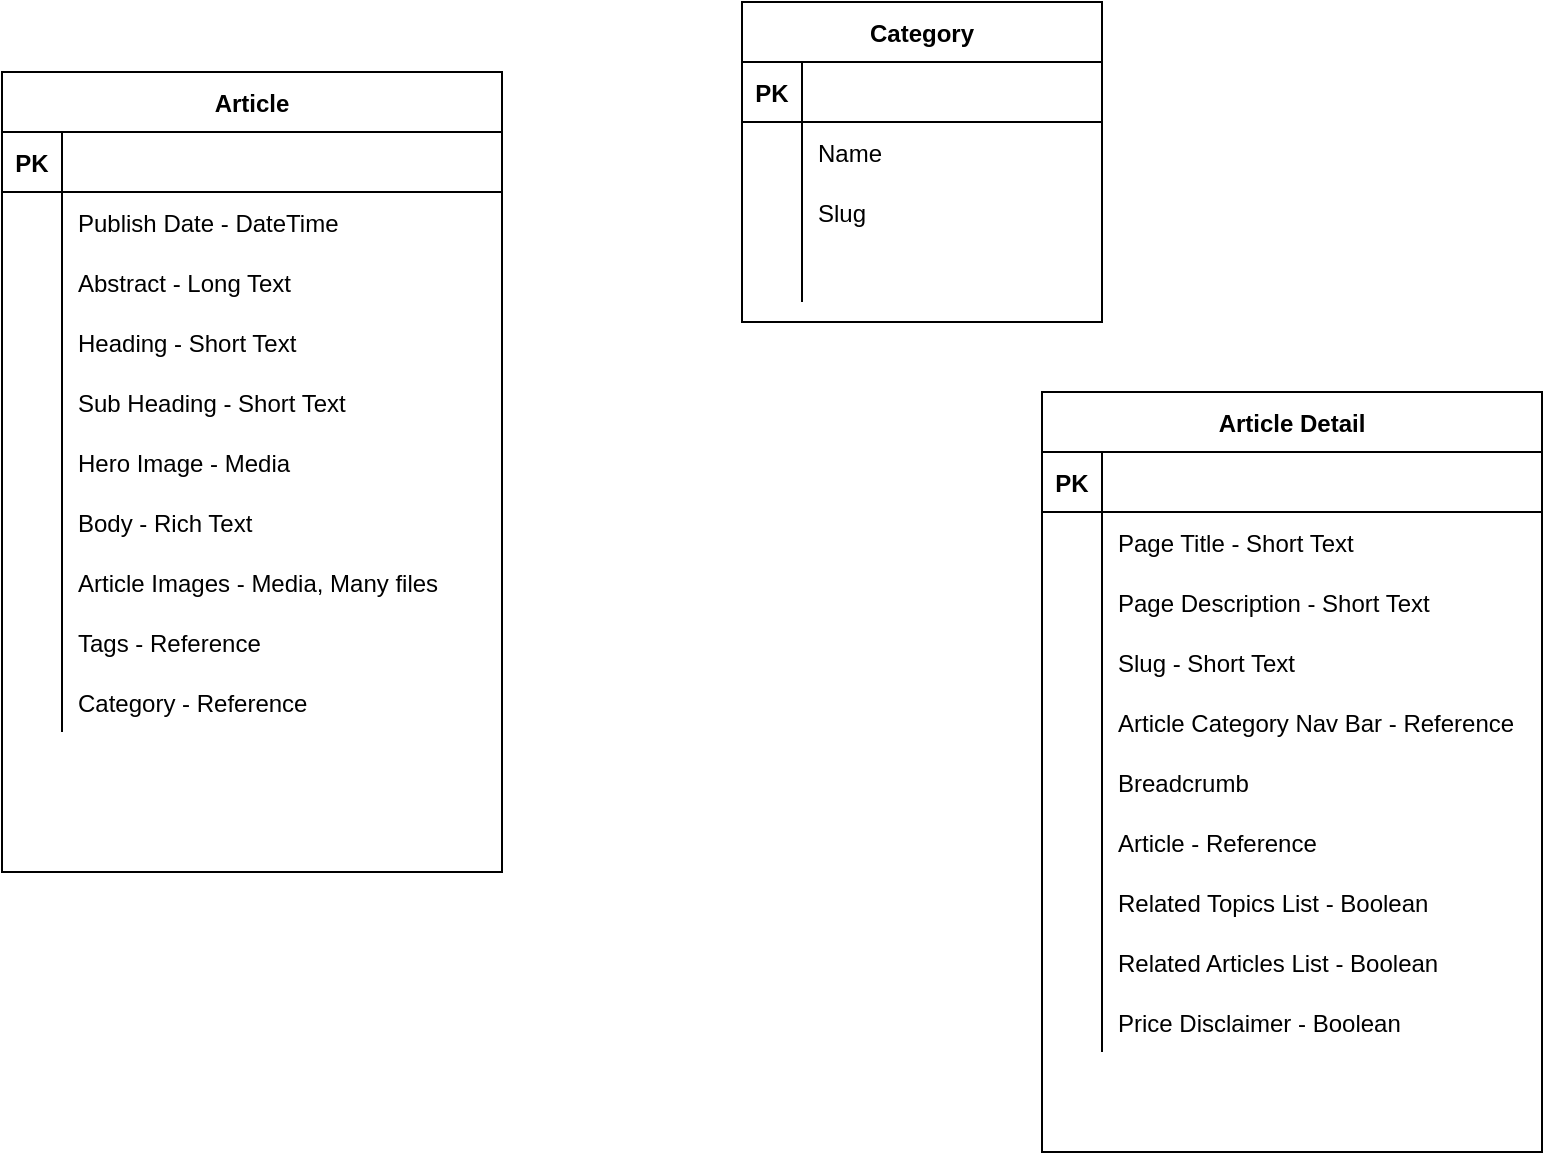 <mxfile version="14.2.9" type="github">
  <diagram id="R2lEEEUBdFMjLlhIrx00" name="Current model">
    <mxGraphModel dx="1038" dy="547" grid="1" gridSize="10" guides="1" tooltips="1" connect="1" arrows="1" fold="1" page="1" pageScale="1" pageWidth="1654" pageHeight="2336" math="0" shadow="0" extFonts="Permanent Marker^https://fonts.googleapis.com/css?family=Permanent+Marker">
      <root>
        <mxCell id="0" />
        <mxCell id="1" parent="0" />
        <mxCell id="C-vyLk0tnHw3VtMMgP7b-23" value="Article" style="shape=table;startSize=30;container=1;collapsible=1;childLayout=tableLayout;fixedRows=1;rowLines=0;fontStyle=1;align=center;resizeLast=1;" parent="1" vertex="1">
          <mxGeometry x="490" y="390" width="250" height="400" as="geometry" />
        </mxCell>
        <mxCell id="C-vyLk0tnHw3VtMMgP7b-24" value="" style="shape=partialRectangle;collapsible=0;dropTarget=0;pointerEvents=0;fillColor=none;points=[[0,0.5],[1,0.5]];portConstraint=eastwest;top=0;left=0;right=0;bottom=1;" parent="C-vyLk0tnHw3VtMMgP7b-23" vertex="1">
          <mxGeometry y="30" width="250" height="30" as="geometry" />
        </mxCell>
        <mxCell id="C-vyLk0tnHw3VtMMgP7b-25" value="PK" style="shape=partialRectangle;overflow=hidden;connectable=0;fillColor=none;top=0;left=0;bottom=0;right=0;fontStyle=1;" parent="C-vyLk0tnHw3VtMMgP7b-24" vertex="1">
          <mxGeometry width="30" height="30" as="geometry" />
        </mxCell>
        <mxCell id="C-vyLk0tnHw3VtMMgP7b-26" value="" style="shape=partialRectangle;overflow=hidden;connectable=0;fillColor=none;top=0;left=0;bottom=0;right=0;align=left;spacingLeft=6;fontStyle=5;" parent="C-vyLk0tnHw3VtMMgP7b-24" vertex="1">
          <mxGeometry x="30" width="220" height="30" as="geometry" />
        </mxCell>
        <mxCell id="gIuXTCQ8XpXVERmAETzY-20" value="" style="shape=partialRectangle;collapsible=0;dropTarget=0;pointerEvents=0;fillColor=none;points=[[0,0.5],[1,0.5]];portConstraint=eastwest;top=0;left=0;right=0;bottom=0;" vertex="1" parent="C-vyLk0tnHw3VtMMgP7b-23">
          <mxGeometry y="60" width="250" height="30" as="geometry" />
        </mxCell>
        <mxCell id="gIuXTCQ8XpXVERmAETzY-21" value="" style="shape=partialRectangle;overflow=hidden;connectable=0;fillColor=none;top=0;left=0;bottom=0;right=0;" vertex="1" parent="gIuXTCQ8XpXVERmAETzY-20">
          <mxGeometry width="30" height="30" as="geometry" />
        </mxCell>
        <mxCell id="gIuXTCQ8XpXVERmAETzY-22" value="Publish Date - DateTime" style="shape=partialRectangle;overflow=hidden;connectable=0;fillColor=none;top=0;left=0;bottom=0;right=0;align=left;spacingLeft=6;" vertex="1" parent="gIuXTCQ8XpXVERmAETzY-20">
          <mxGeometry x="30" width="220" height="30" as="geometry" />
        </mxCell>
        <mxCell id="gIuXTCQ8XpXVERmAETzY-17" value="" style="shape=partialRectangle;collapsible=0;dropTarget=0;pointerEvents=0;fillColor=none;points=[[0,0.5],[1,0.5]];portConstraint=eastwest;top=0;left=0;right=0;bottom=0;" vertex="1" parent="C-vyLk0tnHw3VtMMgP7b-23">
          <mxGeometry y="90" width="250" height="30" as="geometry" />
        </mxCell>
        <mxCell id="gIuXTCQ8XpXVERmAETzY-18" value="" style="shape=partialRectangle;overflow=hidden;connectable=0;fillColor=none;top=0;left=0;bottom=0;right=0;" vertex="1" parent="gIuXTCQ8XpXVERmAETzY-17">
          <mxGeometry width="30" height="30" as="geometry" />
        </mxCell>
        <mxCell id="gIuXTCQ8XpXVERmAETzY-19" value="Abstract - Long Text" style="shape=partialRectangle;overflow=hidden;connectable=0;fillColor=none;top=0;left=0;bottom=0;right=0;align=left;spacingLeft=6;" vertex="1" parent="gIuXTCQ8XpXVERmAETzY-17">
          <mxGeometry x="30" width="220" height="30" as="geometry" />
        </mxCell>
        <mxCell id="gIuXTCQ8XpXVERmAETzY-23" value="" style="shape=partialRectangle;collapsible=0;dropTarget=0;pointerEvents=0;fillColor=none;points=[[0,0.5],[1,0.5]];portConstraint=eastwest;top=0;left=0;right=0;bottom=0;" vertex="1" parent="C-vyLk0tnHw3VtMMgP7b-23">
          <mxGeometry y="120" width="250" height="30" as="geometry" />
        </mxCell>
        <mxCell id="gIuXTCQ8XpXVERmAETzY-24" value="" style="shape=partialRectangle;overflow=hidden;connectable=0;fillColor=none;top=0;left=0;bottom=0;right=0;" vertex="1" parent="gIuXTCQ8XpXVERmAETzY-23">
          <mxGeometry width="30" height="30" as="geometry" />
        </mxCell>
        <mxCell id="gIuXTCQ8XpXVERmAETzY-25" value="Heading - Short Text" style="shape=partialRectangle;overflow=hidden;connectable=0;fillColor=none;top=0;left=0;bottom=0;right=0;align=left;spacingLeft=6;" vertex="1" parent="gIuXTCQ8XpXVERmAETzY-23">
          <mxGeometry x="30" width="220" height="30" as="geometry" />
        </mxCell>
        <mxCell id="gIuXTCQ8XpXVERmAETzY-26" value="" style="shape=partialRectangle;collapsible=0;dropTarget=0;pointerEvents=0;fillColor=none;points=[[0,0.5],[1,0.5]];portConstraint=eastwest;top=0;left=0;right=0;bottom=0;" vertex="1" parent="C-vyLk0tnHw3VtMMgP7b-23">
          <mxGeometry y="150" width="250" height="30" as="geometry" />
        </mxCell>
        <mxCell id="gIuXTCQ8XpXVERmAETzY-27" value="" style="shape=partialRectangle;overflow=hidden;connectable=0;fillColor=none;top=0;left=0;bottom=0;right=0;" vertex="1" parent="gIuXTCQ8XpXVERmAETzY-26">
          <mxGeometry width="30" height="30" as="geometry" />
        </mxCell>
        <mxCell id="gIuXTCQ8XpXVERmAETzY-28" value="Sub Heading - Short Text" style="shape=partialRectangle;overflow=hidden;connectable=0;fillColor=none;top=0;left=0;bottom=0;right=0;align=left;spacingLeft=6;" vertex="1" parent="gIuXTCQ8XpXVERmAETzY-26">
          <mxGeometry x="30" width="220" height="30" as="geometry" />
        </mxCell>
        <mxCell id="gIuXTCQ8XpXVERmAETzY-29" value="" style="shape=partialRectangle;collapsible=0;dropTarget=0;pointerEvents=0;fillColor=none;points=[[0,0.5],[1,0.5]];portConstraint=eastwest;top=0;left=0;right=0;bottom=0;" vertex="1" parent="C-vyLk0tnHw3VtMMgP7b-23">
          <mxGeometry y="180" width="250" height="30" as="geometry" />
        </mxCell>
        <mxCell id="gIuXTCQ8XpXVERmAETzY-30" value="" style="shape=partialRectangle;overflow=hidden;connectable=0;fillColor=none;top=0;left=0;bottom=0;right=0;" vertex="1" parent="gIuXTCQ8XpXVERmAETzY-29">
          <mxGeometry width="30" height="30" as="geometry" />
        </mxCell>
        <mxCell id="gIuXTCQ8XpXVERmAETzY-31" value="Hero Image - Media" style="shape=partialRectangle;overflow=hidden;connectable=0;fillColor=none;top=0;left=0;bottom=0;right=0;align=left;spacingLeft=6;" vertex="1" parent="gIuXTCQ8XpXVERmAETzY-29">
          <mxGeometry x="30" width="220" height="30" as="geometry" />
        </mxCell>
        <mxCell id="gIuXTCQ8XpXVERmAETzY-32" value="" style="shape=partialRectangle;collapsible=0;dropTarget=0;pointerEvents=0;fillColor=none;points=[[0,0.5],[1,0.5]];portConstraint=eastwest;top=0;left=0;right=0;bottom=0;" vertex="1" parent="C-vyLk0tnHw3VtMMgP7b-23">
          <mxGeometry y="210" width="250" height="30" as="geometry" />
        </mxCell>
        <mxCell id="gIuXTCQ8XpXVERmAETzY-33" value="" style="shape=partialRectangle;overflow=hidden;connectable=0;fillColor=none;top=0;left=0;bottom=0;right=0;" vertex="1" parent="gIuXTCQ8XpXVERmAETzY-32">
          <mxGeometry width="30" height="30" as="geometry" />
        </mxCell>
        <mxCell id="gIuXTCQ8XpXVERmAETzY-34" value="Body - Rich Text" style="shape=partialRectangle;overflow=hidden;connectable=0;fillColor=none;top=0;left=0;bottom=0;right=0;align=left;spacingLeft=6;" vertex="1" parent="gIuXTCQ8XpXVERmAETzY-32">
          <mxGeometry x="30" width="220" height="30" as="geometry" />
        </mxCell>
        <mxCell id="gIuXTCQ8XpXVERmAETzY-35" value="" style="shape=partialRectangle;collapsible=0;dropTarget=0;pointerEvents=0;fillColor=none;points=[[0,0.5],[1,0.5]];portConstraint=eastwest;top=0;left=0;right=0;bottom=0;" vertex="1" parent="C-vyLk0tnHw3VtMMgP7b-23">
          <mxGeometry y="240" width="250" height="30" as="geometry" />
        </mxCell>
        <mxCell id="gIuXTCQ8XpXVERmAETzY-36" value="" style="shape=partialRectangle;overflow=hidden;connectable=0;fillColor=none;top=0;left=0;bottom=0;right=0;" vertex="1" parent="gIuXTCQ8XpXVERmAETzY-35">
          <mxGeometry width="30" height="30" as="geometry" />
        </mxCell>
        <mxCell id="gIuXTCQ8XpXVERmAETzY-37" value="Article Images - Media, Many files" style="shape=partialRectangle;overflow=hidden;connectable=0;fillColor=none;top=0;left=0;bottom=0;right=0;align=left;spacingLeft=6;" vertex="1" parent="gIuXTCQ8XpXVERmAETzY-35">
          <mxGeometry x="30" width="220" height="30" as="geometry" />
        </mxCell>
        <mxCell id="gIuXTCQ8XpXVERmAETzY-38" value="" style="shape=partialRectangle;collapsible=0;dropTarget=0;pointerEvents=0;fillColor=none;points=[[0,0.5],[1,0.5]];portConstraint=eastwest;top=0;left=0;right=0;bottom=0;" vertex="1" parent="C-vyLk0tnHw3VtMMgP7b-23">
          <mxGeometry y="270" width="250" height="30" as="geometry" />
        </mxCell>
        <mxCell id="gIuXTCQ8XpXVERmAETzY-39" value="" style="shape=partialRectangle;overflow=hidden;connectable=0;fillColor=none;top=0;left=0;bottom=0;right=0;" vertex="1" parent="gIuXTCQ8XpXVERmAETzY-38">
          <mxGeometry width="30" height="30" as="geometry" />
        </mxCell>
        <mxCell id="gIuXTCQ8XpXVERmAETzY-40" value="Tags - Reference" style="shape=partialRectangle;overflow=hidden;connectable=0;fillColor=none;top=0;left=0;bottom=0;right=0;align=left;spacingLeft=6;" vertex="1" parent="gIuXTCQ8XpXVERmAETzY-38">
          <mxGeometry x="30" width="220" height="30" as="geometry" />
        </mxCell>
        <mxCell id="C-vyLk0tnHw3VtMMgP7b-27" value="" style="shape=partialRectangle;collapsible=0;dropTarget=0;pointerEvents=0;fillColor=none;points=[[0,0.5],[1,0.5]];portConstraint=eastwest;top=0;left=0;right=0;bottom=0;" parent="C-vyLk0tnHw3VtMMgP7b-23" vertex="1">
          <mxGeometry y="300" width="250" height="30" as="geometry" />
        </mxCell>
        <mxCell id="C-vyLk0tnHw3VtMMgP7b-28" value="" style="shape=partialRectangle;overflow=hidden;connectable=0;fillColor=none;top=0;left=0;bottom=0;right=0;" parent="C-vyLk0tnHw3VtMMgP7b-27" vertex="1">
          <mxGeometry width="30" height="30" as="geometry" />
        </mxCell>
        <mxCell id="C-vyLk0tnHw3VtMMgP7b-29" value="Category - Reference" style="shape=partialRectangle;overflow=hidden;connectable=0;fillColor=none;top=0;left=0;bottom=0;right=0;align=left;spacingLeft=6;" parent="C-vyLk0tnHw3VtMMgP7b-27" vertex="1">
          <mxGeometry x="30" width="220" height="30" as="geometry" />
        </mxCell>
        <mxCell id="gIuXTCQ8XpXVERmAETzY-41" value="Article Detail" style="shape=table;startSize=30;container=1;collapsible=1;childLayout=tableLayout;fixedRows=1;rowLines=0;fontStyle=1;align=center;resizeLast=1;" vertex="1" parent="1">
          <mxGeometry x="1010" y="550" width="250" height="380" as="geometry" />
        </mxCell>
        <mxCell id="gIuXTCQ8XpXVERmAETzY-42" value="" style="shape=partialRectangle;collapsible=0;dropTarget=0;pointerEvents=0;fillColor=none;points=[[0,0.5],[1,0.5]];portConstraint=eastwest;top=0;left=0;right=0;bottom=1;" vertex="1" parent="gIuXTCQ8XpXVERmAETzY-41">
          <mxGeometry y="30" width="250" height="30" as="geometry" />
        </mxCell>
        <mxCell id="gIuXTCQ8XpXVERmAETzY-43" value="PK" style="shape=partialRectangle;overflow=hidden;connectable=0;fillColor=none;top=0;left=0;bottom=0;right=0;fontStyle=1;" vertex="1" parent="gIuXTCQ8XpXVERmAETzY-42">
          <mxGeometry width="30" height="30" as="geometry" />
        </mxCell>
        <mxCell id="gIuXTCQ8XpXVERmAETzY-44" value="" style="shape=partialRectangle;overflow=hidden;connectable=0;fillColor=none;top=0;left=0;bottom=0;right=0;align=left;spacingLeft=6;fontStyle=5;" vertex="1" parent="gIuXTCQ8XpXVERmAETzY-42">
          <mxGeometry x="30" width="220" height="30" as="geometry" />
        </mxCell>
        <mxCell id="gIuXTCQ8XpXVERmAETzY-45" value="" style="shape=partialRectangle;collapsible=0;dropTarget=0;pointerEvents=0;fillColor=none;points=[[0,0.5],[1,0.5]];portConstraint=eastwest;top=0;left=0;right=0;bottom=0;" vertex="1" parent="gIuXTCQ8XpXVERmAETzY-41">
          <mxGeometry y="60" width="250" height="30" as="geometry" />
        </mxCell>
        <mxCell id="gIuXTCQ8XpXVERmAETzY-46" value="" style="shape=partialRectangle;overflow=hidden;connectable=0;fillColor=none;top=0;left=0;bottom=0;right=0;" vertex="1" parent="gIuXTCQ8XpXVERmAETzY-45">
          <mxGeometry width="30" height="30" as="geometry" />
        </mxCell>
        <mxCell id="gIuXTCQ8XpXVERmAETzY-47" value="Page Title - Short Text" style="shape=partialRectangle;overflow=hidden;connectable=0;fillColor=none;top=0;left=0;bottom=0;right=0;align=left;spacingLeft=6;" vertex="1" parent="gIuXTCQ8XpXVERmAETzY-45">
          <mxGeometry x="30" width="220" height="30" as="geometry" />
        </mxCell>
        <mxCell id="gIuXTCQ8XpXVERmAETzY-48" value="" style="shape=partialRectangle;collapsible=0;dropTarget=0;pointerEvents=0;fillColor=none;points=[[0,0.5],[1,0.5]];portConstraint=eastwest;top=0;left=0;right=0;bottom=0;" vertex="1" parent="gIuXTCQ8XpXVERmAETzY-41">
          <mxGeometry y="90" width="250" height="30" as="geometry" />
        </mxCell>
        <mxCell id="gIuXTCQ8XpXVERmAETzY-49" value="" style="shape=partialRectangle;overflow=hidden;connectable=0;fillColor=none;top=0;left=0;bottom=0;right=0;" vertex="1" parent="gIuXTCQ8XpXVERmAETzY-48">
          <mxGeometry width="30" height="30" as="geometry" />
        </mxCell>
        <mxCell id="gIuXTCQ8XpXVERmAETzY-50" value="Page Description - Short Text" style="shape=partialRectangle;overflow=hidden;connectable=0;fillColor=none;top=0;left=0;bottom=0;right=0;align=left;spacingLeft=6;" vertex="1" parent="gIuXTCQ8XpXVERmAETzY-48">
          <mxGeometry x="30" width="220" height="30" as="geometry" />
        </mxCell>
        <mxCell id="gIuXTCQ8XpXVERmAETzY-51" value="" style="shape=partialRectangle;collapsible=0;dropTarget=0;pointerEvents=0;fillColor=none;points=[[0,0.5],[1,0.5]];portConstraint=eastwest;top=0;left=0;right=0;bottom=0;" vertex="1" parent="gIuXTCQ8XpXVERmAETzY-41">
          <mxGeometry y="120" width="250" height="30" as="geometry" />
        </mxCell>
        <mxCell id="gIuXTCQ8XpXVERmAETzY-52" value="" style="shape=partialRectangle;overflow=hidden;connectable=0;fillColor=none;top=0;left=0;bottom=0;right=0;" vertex="1" parent="gIuXTCQ8XpXVERmAETzY-51">
          <mxGeometry width="30" height="30" as="geometry" />
        </mxCell>
        <mxCell id="gIuXTCQ8XpXVERmAETzY-53" value="Slug - Short Text" style="shape=partialRectangle;overflow=hidden;connectable=0;fillColor=none;top=0;left=0;bottom=0;right=0;align=left;spacingLeft=6;" vertex="1" parent="gIuXTCQ8XpXVERmAETzY-51">
          <mxGeometry x="30" width="220" height="30" as="geometry" />
        </mxCell>
        <mxCell id="gIuXTCQ8XpXVERmAETzY-54" value="" style="shape=partialRectangle;collapsible=0;dropTarget=0;pointerEvents=0;fillColor=none;points=[[0,0.5],[1,0.5]];portConstraint=eastwest;top=0;left=0;right=0;bottom=0;" vertex="1" parent="gIuXTCQ8XpXVERmAETzY-41">
          <mxGeometry y="150" width="250" height="30" as="geometry" />
        </mxCell>
        <mxCell id="gIuXTCQ8XpXVERmAETzY-55" value="" style="shape=partialRectangle;overflow=hidden;connectable=0;fillColor=none;top=0;left=0;bottom=0;right=0;" vertex="1" parent="gIuXTCQ8XpXVERmAETzY-54">
          <mxGeometry width="30" height="30" as="geometry" />
        </mxCell>
        <mxCell id="gIuXTCQ8XpXVERmAETzY-56" value="Article Category Nav Bar - Reference" style="shape=partialRectangle;overflow=hidden;connectable=0;fillColor=none;top=0;left=0;bottom=0;right=0;align=left;spacingLeft=6;" vertex="1" parent="gIuXTCQ8XpXVERmAETzY-54">
          <mxGeometry x="30" width="220" height="30" as="geometry" />
        </mxCell>
        <mxCell id="gIuXTCQ8XpXVERmAETzY-57" value="" style="shape=partialRectangle;collapsible=0;dropTarget=0;pointerEvents=0;fillColor=none;points=[[0,0.5],[1,0.5]];portConstraint=eastwest;top=0;left=0;right=0;bottom=0;" vertex="1" parent="gIuXTCQ8XpXVERmAETzY-41">
          <mxGeometry y="180" width="250" height="30" as="geometry" />
        </mxCell>
        <mxCell id="gIuXTCQ8XpXVERmAETzY-58" value="" style="shape=partialRectangle;overflow=hidden;connectable=0;fillColor=none;top=0;left=0;bottom=0;right=0;" vertex="1" parent="gIuXTCQ8XpXVERmAETzY-57">
          <mxGeometry width="30" height="30" as="geometry" />
        </mxCell>
        <mxCell id="gIuXTCQ8XpXVERmAETzY-59" value="Breadcrumb" style="shape=partialRectangle;overflow=hidden;connectable=0;fillColor=none;top=0;left=0;bottom=0;right=0;align=left;spacingLeft=6;" vertex="1" parent="gIuXTCQ8XpXVERmAETzY-57">
          <mxGeometry x="30" width="220" height="30" as="geometry" />
        </mxCell>
        <mxCell id="gIuXTCQ8XpXVERmAETzY-60" value="" style="shape=partialRectangle;collapsible=0;dropTarget=0;pointerEvents=0;fillColor=none;points=[[0,0.5],[1,0.5]];portConstraint=eastwest;top=0;left=0;right=0;bottom=0;" vertex="1" parent="gIuXTCQ8XpXVERmAETzY-41">
          <mxGeometry y="210" width="250" height="30" as="geometry" />
        </mxCell>
        <mxCell id="gIuXTCQ8XpXVERmAETzY-61" value="" style="shape=partialRectangle;overflow=hidden;connectable=0;fillColor=none;top=0;left=0;bottom=0;right=0;" vertex="1" parent="gIuXTCQ8XpXVERmAETzY-60">
          <mxGeometry width="30" height="30" as="geometry" />
        </mxCell>
        <mxCell id="gIuXTCQ8XpXVERmAETzY-62" value="Article - Reference" style="shape=partialRectangle;overflow=hidden;connectable=0;fillColor=none;top=0;left=0;bottom=0;right=0;align=left;spacingLeft=6;" vertex="1" parent="gIuXTCQ8XpXVERmAETzY-60">
          <mxGeometry x="30" width="220" height="30" as="geometry" />
        </mxCell>
        <mxCell id="gIuXTCQ8XpXVERmAETzY-63" value="" style="shape=partialRectangle;collapsible=0;dropTarget=0;pointerEvents=0;fillColor=none;points=[[0,0.5],[1,0.5]];portConstraint=eastwest;top=0;left=0;right=0;bottom=0;" vertex="1" parent="gIuXTCQ8XpXVERmAETzY-41">
          <mxGeometry y="240" width="250" height="30" as="geometry" />
        </mxCell>
        <mxCell id="gIuXTCQ8XpXVERmAETzY-64" value="" style="shape=partialRectangle;overflow=hidden;connectable=0;fillColor=none;top=0;left=0;bottom=0;right=0;" vertex="1" parent="gIuXTCQ8XpXVERmAETzY-63">
          <mxGeometry width="30" height="30" as="geometry" />
        </mxCell>
        <mxCell id="gIuXTCQ8XpXVERmAETzY-65" value="Related Topics List - Boolean" style="shape=partialRectangle;overflow=hidden;connectable=0;fillColor=none;top=0;left=0;bottom=0;right=0;align=left;spacingLeft=6;" vertex="1" parent="gIuXTCQ8XpXVERmAETzY-63">
          <mxGeometry x="30" width="220" height="30" as="geometry" />
        </mxCell>
        <mxCell id="gIuXTCQ8XpXVERmAETzY-66" value="" style="shape=partialRectangle;collapsible=0;dropTarget=0;pointerEvents=0;fillColor=none;points=[[0,0.5],[1,0.5]];portConstraint=eastwest;top=0;left=0;right=0;bottom=0;" vertex="1" parent="gIuXTCQ8XpXVERmAETzY-41">
          <mxGeometry y="270" width="250" height="30" as="geometry" />
        </mxCell>
        <mxCell id="gIuXTCQ8XpXVERmAETzY-67" value="" style="shape=partialRectangle;overflow=hidden;connectable=0;fillColor=none;top=0;left=0;bottom=0;right=0;" vertex="1" parent="gIuXTCQ8XpXVERmAETzY-66">
          <mxGeometry width="30" height="30" as="geometry" />
        </mxCell>
        <mxCell id="gIuXTCQ8XpXVERmAETzY-68" value="Related Articles List - Boolean" style="shape=partialRectangle;overflow=hidden;connectable=0;fillColor=none;top=0;left=0;bottom=0;right=0;align=left;spacingLeft=6;" vertex="1" parent="gIuXTCQ8XpXVERmAETzY-66">
          <mxGeometry x="30" width="220" height="30" as="geometry" />
        </mxCell>
        <mxCell id="gIuXTCQ8XpXVERmAETzY-69" value="" style="shape=partialRectangle;collapsible=0;dropTarget=0;pointerEvents=0;fillColor=none;points=[[0,0.5],[1,0.5]];portConstraint=eastwest;top=0;left=0;right=0;bottom=0;" vertex="1" parent="gIuXTCQ8XpXVERmAETzY-41">
          <mxGeometry y="300" width="250" height="30" as="geometry" />
        </mxCell>
        <mxCell id="gIuXTCQ8XpXVERmAETzY-70" value="" style="shape=partialRectangle;overflow=hidden;connectable=0;fillColor=none;top=0;left=0;bottom=0;right=0;" vertex="1" parent="gIuXTCQ8XpXVERmAETzY-69">
          <mxGeometry width="30" height="30" as="geometry" />
        </mxCell>
        <mxCell id="gIuXTCQ8XpXVERmAETzY-71" value="Price Disclaimer - Boolean" style="shape=partialRectangle;overflow=hidden;connectable=0;fillColor=none;top=0;left=0;bottom=0;right=0;align=left;spacingLeft=6;" vertex="1" parent="gIuXTCQ8XpXVERmAETzY-69">
          <mxGeometry x="30" width="220" height="30" as="geometry" />
        </mxCell>
        <mxCell id="gIuXTCQ8XpXVERmAETzY-75" value="Category" style="shape=table;startSize=30;container=1;collapsible=1;childLayout=tableLayout;fixedRows=1;rowLines=0;fontStyle=1;align=center;resizeLast=1;" vertex="1" parent="1">
          <mxGeometry x="860" y="355" width="180" height="160" as="geometry" />
        </mxCell>
        <mxCell id="gIuXTCQ8XpXVERmAETzY-76" value="" style="shape=partialRectangle;collapsible=0;dropTarget=0;pointerEvents=0;fillColor=none;top=0;left=0;bottom=1;right=0;points=[[0,0.5],[1,0.5]];portConstraint=eastwest;" vertex="1" parent="gIuXTCQ8XpXVERmAETzY-75">
          <mxGeometry y="30" width="180" height="30" as="geometry" />
        </mxCell>
        <mxCell id="gIuXTCQ8XpXVERmAETzY-77" value="PK" style="shape=partialRectangle;connectable=0;fillColor=none;top=0;left=0;bottom=0;right=0;fontStyle=1;overflow=hidden;" vertex="1" parent="gIuXTCQ8XpXVERmAETzY-76">
          <mxGeometry width="30" height="30" as="geometry" />
        </mxCell>
        <mxCell id="gIuXTCQ8XpXVERmAETzY-78" value="" style="shape=partialRectangle;connectable=0;fillColor=none;top=0;left=0;bottom=0;right=0;align=left;spacingLeft=6;fontStyle=5;overflow=hidden;" vertex="1" parent="gIuXTCQ8XpXVERmAETzY-76">
          <mxGeometry x="30" width="150" height="30" as="geometry" />
        </mxCell>
        <mxCell id="gIuXTCQ8XpXVERmAETzY-79" value="" style="shape=partialRectangle;collapsible=0;dropTarget=0;pointerEvents=0;fillColor=none;top=0;left=0;bottom=0;right=0;points=[[0,0.5],[1,0.5]];portConstraint=eastwest;" vertex="1" parent="gIuXTCQ8XpXVERmAETzY-75">
          <mxGeometry y="60" width="180" height="30" as="geometry" />
        </mxCell>
        <mxCell id="gIuXTCQ8XpXVERmAETzY-80" value="" style="shape=partialRectangle;connectable=0;fillColor=none;top=0;left=0;bottom=0;right=0;editable=1;overflow=hidden;" vertex="1" parent="gIuXTCQ8XpXVERmAETzY-79">
          <mxGeometry width="30" height="30" as="geometry" />
        </mxCell>
        <mxCell id="gIuXTCQ8XpXVERmAETzY-81" value="Name" style="shape=partialRectangle;connectable=0;fillColor=none;top=0;left=0;bottom=0;right=0;align=left;spacingLeft=6;overflow=hidden;" vertex="1" parent="gIuXTCQ8XpXVERmAETzY-79">
          <mxGeometry x="30" width="150" height="30" as="geometry" />
        </mxCell>
        <mxCell id="gIuXTCQ8XpXVERmAETzY-82" value="" style="shape=partialRectangle;collapsible=0;dropTarget=0;pointerEvents=0;fillColor=none;top=0;left=0;bottom=0;right=0;points=[[0,0.5],[1,0.5]];portConstraint=eastwest;" vertex="1" parent="gIuXTCQ8XpXVERmAETzY-75">
          <mxGeometry y="90" width="180" height="30" as="geometry" />
        </mxCell>
        <mxCell id="gIuXTCQ8XpXVERmAETzY-83" value="" style="shape=partialRectangle;connectable=0;fillColor=none;top=0;left=0;bottom=0;right=0;editable=1;overflow=hidden;" vertex="1" parent="gIuXTCQ8XpXVERmAETzY-82">
          <mxGeometry width="30" height="30" as="geometry" />
        </mxCell>
        <mxCell id="gIuXTCQ8XpXVERmAETzY-84" value="Slug" style="shape=partialRectangle;connectable=0;fillColor=none;top=0;left=0;bottom=0;right=0;align=left;spacingLeft=6;overflow=hidden;" vertex="1" parent="gIuXTCQ8XpXVERmAETzY-82">
          <mxGeometry x="30" width="150" height="30" as="geometry" />
        </mxCell>
        <mxCell id="gIuXTCQ8XpXVERmAETzY-85" value="" style="shape=partialRectangle;collapsible=0;dropTarget=0;pointerEvents=0;fillColor=none;top=0;left=0;bottom=0;right=0;points=[[0,0.5],[1,0.5]];portConstraint=eastwest;" vertex="1" parent="gIuXTCQ8XpXVERmAETzY-75">
          <mxGeometry y="120" width="180" height="30" as="geometry" />
        </mxCell>
        <mxCell id="gIuXTCQ8XpXVERmAETzY-86" value="" style="shape=partialRectangle;connectable=0;fillColor=none;top=0;left=0;bottom=0;right=0;editable=1;overflow=hidden;" vertex="1" parent="gIuXTCQ8XpXVERmAETzY-85">
          <mxGeometry width="30" height="30" as="geometry" />
        </mxCell>
        <mxCell id="gIuXTCQ8XpXVERmAETzY-87" value="" style="shape=partialRectangle;connectable=0;fillColor=none;top=0;left=0;bottom=0;right=0;align=left;spacingLeft=6;overflow=hidden;" vertex="1" parent="gIuXTCQ8XpXVERmAETzY-85">
          <mxGeometry x="30" width="150" height="30" as="geometry" />
        </mxCell>
      </root>
    </mxGraphModel>
  </diagram>
</mxfile>
